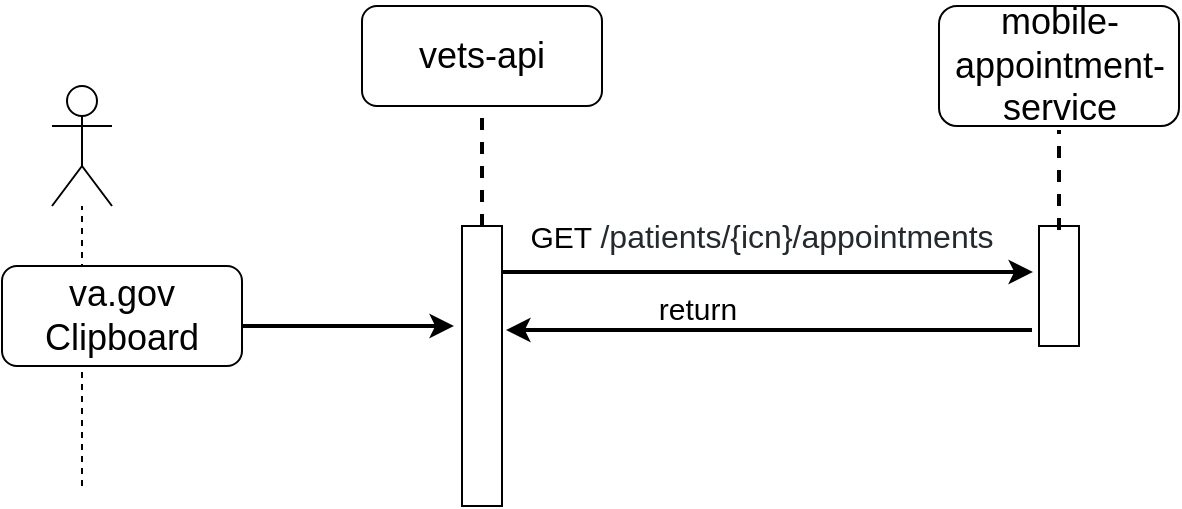 <mxfile version="13.9.9" type="device"><diagram id="4LoWcO1C7rsV_6aZql2c" name="Page-1"><mxGraphModel dx="1106" dy="1003" grid="1" gridSize="10" guides="1" tooltips="1" connect="1" arrows="1" fold="1" page="1" pageScale="1" pageWidth="850" pageHeight="1100" math="0" shadow="0"><root><mxCell id="0"/><mxCell id="1" parent="0"/><mxCell id="785W98t3jJekhAdJIZ99-1" value="" style="rounded=0;whiteSpace=wrap;html=1;" parent="1" vertex="1"><mxGeometry x="230" y="120" width="20" height="140" as="geometry"/></mxCell><mxCell id="785W98t3jJekhAdJIZ99-2" value="&lt;font style=&quot;font-size: 18px&quot;&gt;vets-api&lt;/font&gt;" style="rounded=1;whiteSpace=wrap;html=1;strokeColor=#000000;fillColor=#ffffff;" parent="1" vertex="1"><mxGeometry x="180" y="10" width="120" height="50" as="geometry"/></mxCell><mxCell id="785W98t3jJekhAdJIZ99-3" value="" style="endArrow=none;dashed=1;html=1;strokeWidth=2;exitX=0.5;exitY=0;exitDx=0;exitDy=0;" parent="1" source="785W98t3jJekhAdJIZ99-1" edge="1"><mxGeometry width="50" height="50" relative="1" as="geometry"><mxPoint x="190" y="110" as="sourcePoint"/><mxPoint x="240" y="60" as="targetPoint"/></mxGeometry></mxCell><mxCell id="785W98t3jJekhAdJIZ99-4" value="" style="endArrow=none;dashed=1;html=1;" parent="1" target="785W98t3jJekhAdJIZ99-5" edge="1"><mxGeometry width="50" height="50" relative="1" as="geometry"><mxPoint x="40" y="250" as="sourcePoint"/><mxPoint x="40" y="80" as="targetPoint"/></mxGeometry></mxCell><mxCell id="785W98t3jJekhAdJIZ99-5" value="" style="shape=umlActor;verticalLabelPosition=bottom;verticalAlign=top;html=1;outlineConnect=0;" parent="1" vertex="1"><mxGeometry x="25" y="50" width="30" height="60" as="geometry"/></mxCell><mxCell id="785W98t3jJekhAdJIZ99-6" value="&lt;font style=&quot;font-size: 18px&quot;&gt;va.gov Clipboard&lt;/font&gt;" style="rounded=1;whiteSpace=wrap;html=1;strokeColor=#000000;fillColor=#ffffff;" parent="1" vertex="1"><mxGeometry y="140" width="120" height="50" as="geometry"/></mxCell><mxCell id="785W98t3jJekhAdJIZ99-7" value="" style="endArrow=classic;html=1;strokeWidth=2;" parent="1" edge="1"><mxGeometry width="50" height="50" relative="1" as="geometry"><mxPoint x="120" y="170" as="sourcePoint"/><mxPoint x="226" y="170" as="targetPoint"/></mxGeometry></mxCell><mxCell id="785W98t3jJekhAdJIZ99-8" value="" style="rounded=0;whiteSpace=wrap;html=1;" parent="1" vertex="1"><mxGeometry x="518.5" y="120" width="20" height="60" as="geometry"/></mxCell><mxCell id="785W98t3jJekhAdJIZ99-9" value="" style="endArrow=classic;html=1;strokeWidth=2;entryX=-0.15;entryY=0.383;entryDx=0;entryDy=0;entryPerimeter=0;" parent="1" target="785W98t3jJekhAdJIZ99-8" edge="1"><mxGeometry width="50" height="50" relative="1" as="geometry"><mxPoint x="250" y="143" as="sourcePoint"/><mxPoint x="436" y="140" as="targetPoint"/></mxGeometry></mxCell><mxCell id="785W98t3jJekhAdJIZ99-10" value="&lt;font style=&quot;font-size: 15px&quot;&gt;GET&amp;nbsp;&lt;/font&gt;&lt;span style=&quot;color: rgb(36 , 41 , 46) ; font-family: , , &amp;#34;segoe ui&amp;#34; , &amp;#34;helvetica&amp;#34; , &amp;#34;arial&amp;#34; , sans-serif , &amp;#34;apple color emoji&amp;#34; , &amp;#34;segoe ui emoji&amp;#34; ; font-size: 16px ; text-align: -webkit-left ; background-color: rgb(255 , 255 , 255)&quot;&gt;/patients/{icn}/appointments&lt;/span&gt;" style="text;html=1;strokeColor=none;fillColor=none;align=center;verticalAlign=middle;whiteSpace=wrap;rounded=0;" parent="1" vertex="1"><mxGeometry x="250" y="110" width="260" height="30" as="geometry"/></mxCell><mxCell id="785W98t3jJekhAdJIZ99-12" value="" style="endArrow=classic;html=1;strokeWidth=2;exitX=-0.175;exitY=0.867;exitDx=0;exitDy=0;exitPerimeter=0;" parent="1" source="785W98t3jJekhAdJIZ99-8" edge="1"><mxGeometry width="50" height="50" relative="1" as="geometry"><mxPoint x="470" y="172" as="sourcePoint"/><mxPoint x="252" y="172" as="targetPoint"/></mxGeometry></mxCell><mxCell id="785W98t3jJekhAdJIZ99-13" value="return" style="text;html=1;strokeColor=none;fillColor=none;align=center;verticalAlign=middle;whiteSpace=wrap;rounded=0;fontSize=15;" parent="1" vertex="1"><mxGeometry x="328" y="151" width="40" height="20" as="geometry"/></mxCell><mxCell id="785W98t3jJekhAdJIZ99-14" value="&lt;font style=&quot;font-size: 18px&quot;&gt;mobile-appointment-service&lt;/font&gt;" style="rounded=1;whiteSpace=wrap;html=1;strokeColor=#000000;fillColor=#ffffff;" parent="1" vertex="1"><mxGeometry x="468.5" y="10" width="120" height="60" as="geometry"/></mxCell><mxCell id="785W98t3jJekhAdJIZ99-15" value="" style="endArrow=none;dashed=1;html=1;strokeWidth=2;exitX=0.5;exitY=0;exitDx=0;exitDy=0;" parent="1" edge="1"><mxGeometry width="50" height="50" relative="1" as="geometry"><mxPoint x="528.5" y="122" as="sourcePoint"/><mxPoint x="528.5" y="72" as="targetPoint"/></mxGeometry></mxCell></root></mxGraphModel></diagram></mxfile>